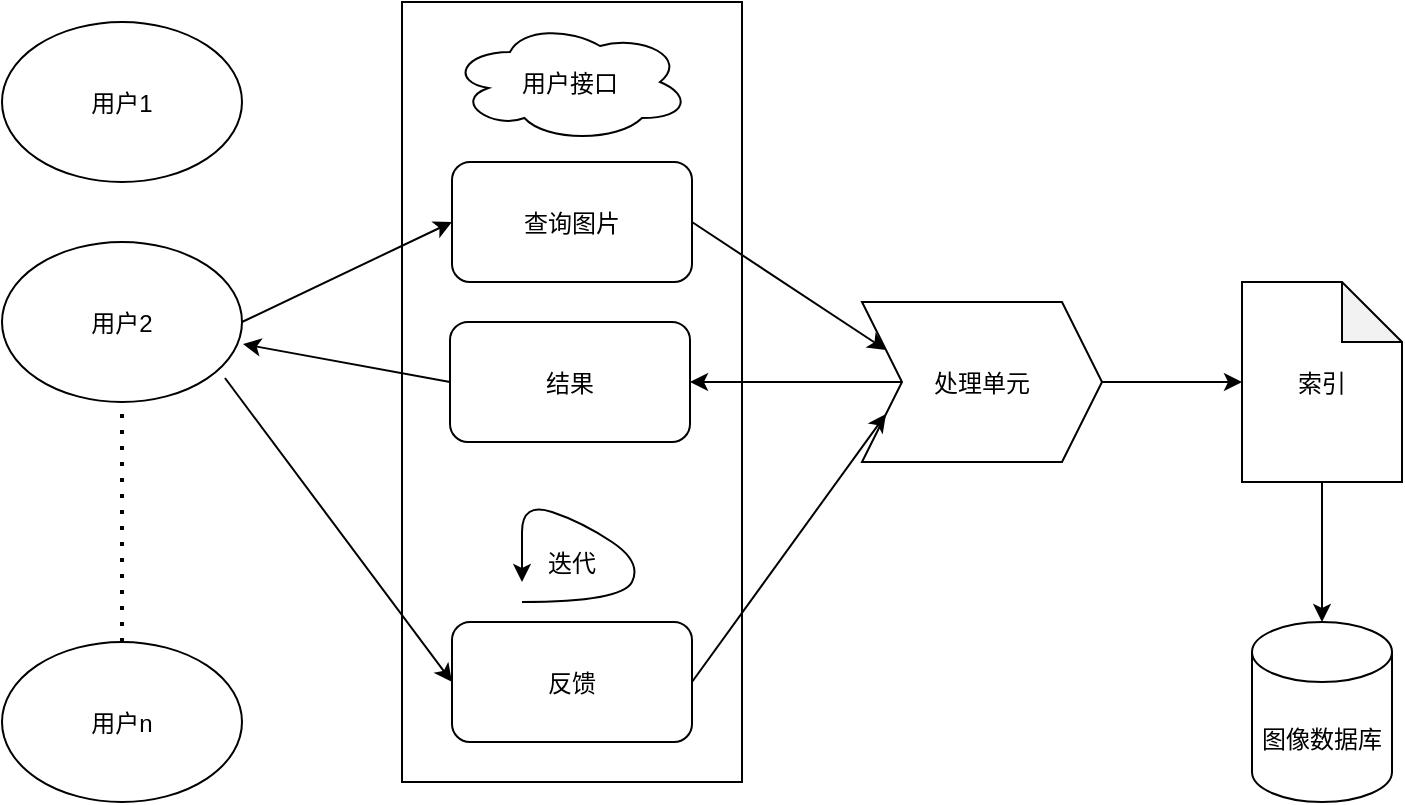 <mxfile version="14.6.13" type="github">
  <diagram id="qxFryOW7rYrY_4DhTS11" name="Page-1">
    <mxGraphModel dx="942" dy="624" grid="0" gridSize="10" guides="1" tooltips="1" connect="1" arrows="1" fold="1" page="1" pageScale="1" pageWidth="827" pageHeight="1169" math="0" shadow="0">
      <root>
        <mxCell id="0" />
        <mxCell id="1" parent="0" />
        <mxCell id="jwHxJV3Sojt92m4TJxqN-2" value="用户2" style="ellipse;" parent="1" vertex="1">
          <mxGeometry x="70" y="240" width="120" height="80" as="geometry" />
        </mxCell>
        <mxCell id="jwHxJV3Sojt92m4TJxqN-3" value="用户1" style="ellipse;" parent="1" vertex="1">
          <mxGeometry x="70" y="130" width="120" height="80" as="geometry" />
        </mxCell>
        <mxCell id="jwHxJV3Sojt92m4TJxqN-4" value="用户n" style="ellipse;" parent="1" vertex="1">
          <mxGeometry x="70" y="440" width="120" height="80" as="geometry" />
        </mxCell>
        <mxCell id="jwHxJV3Sojt92m4TJxqN-5" value="" style="endArrow=none;dashed=1;dashPattern=1 3;strokeWidth=2;entryX=0.5;entryY=1;entryDx=0;entryDy=0;exitX=0.5;exitY=0;exitDx=0;exitDy=0;" parent="1" source="jwHxJV3Sojt92m4TJxqN-4" target="jwHxJV3Sojt92m4TJxqN-2" edge="1">
          <mxGeometry width="50" height="50" relative="1" as="geometry">
            <mxPoint x="390" y="350" as="sourcePoint" />
            <mxPoint x="440" y="300" as="targetPoint" />
            <Array as="points" />
          </mxGeometry>
        </mxCell>
        <mxCell id="jwHxJV3Sojt92m4TJxqN-6" value="" style="rounded=0;" parent="1" vertex="1">
          <mxGeometry x="270" y="120" width="170" height="390" as="geometry" />
        </mxCell>
        <mxCell id="jwHxJV3Sojt92m4TJxqN-8" value="用户接口" style="ellipse;shape=cloud;" parent="1" vertex="1">
          <mxGeometry x="294" y="130" width="120" height="60" as="geometry" />
        </mxCell>
        <mxCell id="jwHxJV3Sojt92m4TJxqN-9" value="查询图片" style="rounded=1;" parent="1" vertex="1">
          <mxGeometry x="295" y="200" width="120" height="60" as="geometry" />
        </mxCell>
        <mxCell id="jwHxJV3Sojt92m4TJxqN-11" value="" style="endArrow=classic;exitX=1;exitY=0.5;exitDx=0;exitDy=0;entryX=0;entryY=0.5;entryDx=0;entryDy=0;" parent="1" source="jwHxJV3Sojt92m4TJxqN-2" target="jwHxJV3Sojt92m4TJxqN-9" edge="1">
          <mxGeometry width="50" height="50" relative="1" as="geometry">
            <mxPoint x="390" y="350" as="sourcePoint" />
            <mxPoint x="440" y="300" as="targetPoint" />
          </mxGeometry>
        </mxCell>
        <mxCell id="jwHxJV3Sojt92m4TJxqN-13" value="结果" style="rounded=1;" parent="1" vertex="1">
          <mxGeometry x="294" y="280" width="120" height="60" as="geometry" />
        </mxCell>
        <mxCell id="jwHxJV3Sojt92m4TJxqN-14" value="反馈" style="rounded=1;" parent="1" vertex="1">
          <mxGeometry x="295" y="430" width="120" height="60" as="geometry" />
        </mxCell>
        <mxCell id="jwHxJV3Sojt92m4TJxqN-15" value="" style="endArrow=classic;exitX=0;exitY=0.5;exitDx=0;exitDy=0;entryX=1.004;entryY=0.638;entryDx=0;entryDy=0;entryPerimeter=0;" parent="1" source="jwHxJV3Sojt92m4TJxqN-13" target="jwHxJV3Sojt92m4TJxqN-2" edge="1">
          <mxGeometry width="50" height="50" relative="1" as="geometry">
            <mxPoint x="390" y="350" as="sourcePoint" />
            <mxPoint x="440" y="300" as="targetPoint" />
          </mxGeometry>
        </mxCell>
        <mxCell id="jwHxJV3Sojt92m4TJxqN-20" value="" style="curved=1;endArrow=classic;" parent="1" edge="1">
          <mxGeometry width="50" height="50" relative="1" as="geometry">
            <mxPoint x="330" y="420" as="sourcePoint" />
            <mxPoint x="330" y="410" as="targetPoint" />
            <Array as="points">
              <mxPoint x="380" y="420" />
              <mxPoint x="390" y="400" />
              <mxPoint x="360" y="380" />
              <mxPoint x="330" y="370" />
              <mxPoint x="330" y="400" />
              <mxPoint x="330" y="410" />
            </Array>
          </mxGeometry>
        </mxCell>
        <mxCell id="jwHxJV3Sojt92m4TJxqN-21" value="迭代" style="text;strokeColor=none;fillColor=none;align=center;verticalAlign=middle;rounded=0;" parent="1" vertex="1">
          <mxGeometry x="335" y="390" width="40" height="20" as="geometry" />
        </mxCell>
        <mxCell id="jwHxJV3Sojt92m4TJxqN-23" value="" style="endArrow=classic;exitX=0.929;exitY=0.85;exitDx=0;exitDy=0;exitPerimeter=0;entryX=0;entryY=0.5;entryDx=0;entryDy=0;" parent="1" source="jwHxJV3Sojt92m4TJxqN-2" target="jwHxJV3Sojt92m4TJxqN-14" edge="1">
          <mxGeometry width="50" height="50" relative="1" as="geometry">
            <mxPoint x="190" y="400" as="sourcePoint" />
            <mxPoint x="240" y="350" as="targetPoint" />
          </mxGeometry>
        </mxCell>
        <mxCell id="jwHxJV3Sojt92m4TJxqN-24" value="处理单元" style="shape=step;perimeter=stepPerimeter;fixedSize=1;" parent="1" vertex="1">
          <mxGeometry x="500" y="270" width="120" height="80" as="geometry" />
        </mxCell>
        <mxCell id="jwHxJV3Sojt92m4TJxqN-26" value="" style="endArrow=classic;exitX=1;exitY=0.5;exitDx=0;exitDy=0;entryX=0;entryY=0.25;entryDx=0;entryDy=0;" parent="1" source="jwHxJV3Sojt92m4TJxqN-9" target="jwHxJV3Sojt92m4TJxqN-24" edge="1">
          <mxGeometry width="50" height="50" relative="1" as="geometry">
            <mxPoint x="450" y="280" as="sourcePoint" />
            <mxPoint x="500" y="230" as="targetPoint" />
          </mxGeometry>
        </mxCell>
        <mxCell id="jwHxJV3Sojt92m4TJxqN-27" value="" style="endArrow=classic;exitX=0;exitY=0.5;exitDx=0;exitDy=0;entryX=1;entryY=0.5;entryDx=0;entryDy=0;" parent="1" source="jwHxJV3Sojt92m4TJxqN-24" target="jwHxJV3Sojt92m4TJxqN-13" edge="1">
          <mxGeometry width="50" height="50" relative="1" as="geometry">
            <mxPoint x="440" y="340" as="sourcePoint" />
            <mxPoint x="455" y="324" as="targetPoint" />
          </mxGeometry>
        </mxCell>
        <mxCell id="jwHxJV3Sojt92m4TJxqN-28" value="" style="endArrow=classic;exitX=1;exitY=0.5;exitDx=0;exitDy=0;entryX=0;entryY=0.75;entryDx=0;entryDy=0;" parent="1" source="jwHxJV3Sojt92m4TJxqN-14" target="jwHxJV3Sojt92m4TJxqN-24" edge="1">
          <mxGeometry width="50" height="50" relative="1" as="geometry">
            <mxPoint x="420" y="460" as="sourcePoint" />
            <mxPoint x="470" y="410" as="targetPoint" />
          </mxGeometry>
        </mxCell>
        <mxCell id="jwHxJV3Sojt92m4TJxqN-29" value="索引" style="shape=note;backgroundOutline=1;darkOpacity=0.05;" parent="1" vertex="1">
          <mxGeometry x="690" y="260" width="80" height="100" as="geometry" />
        </mxCell>
        <mxCell id="jwHxJV3Sojt92m4TJxqN-30" value="" style="endArrow=classic;exitX=1;exitY=0.5;exitDx=0;exitDy=0;entryX=0;entryY=0.5;entryDx=0;entryDy=0;entryPerimeter=0;" parent="1" source="jwHxJV3Sojt92m4TJxqN-24" target="jwHxJV3Sojt92m4TJxqN-29" edge="1">
          <mxGeometry width="50" height="50" relative="1" as="geometry">
            <mxPoint x="630" y="340" as="sourcePoint" />
            <mxPoint x="680" y="290" as="targetPoint" />
          </mxGeometry>
        </mxCell>
        <mxCell id="jwHxJV3Sojt92m4TJxqN-31" value="图像数据库" style="shape=cylinder3;boundedLbl=1;backgroundOutline=1;size=15;" parent="1" vertex="1">
          <mxGeometry x="695" y="430" width="70" height="90" as="geometry" />
        </mxCell>
        <mxCell id="jwHxJV3Sojt92m4TJxqN-32" value="" style="endArrow=classic;exitX=0.5;exitY=1;exitDx=0;exitDy=0;exitPerimeter=0;" parent="1" source="jwHxJV3Sojt92m4TJxqN-29" target="jwHxJV3Sojt92m4TJxqN-31" edge="1">
          <mxGeometry width="50" height="50" relative="1" as="geometry">
            <mxPoint x="710" y="420" as="sourcePoint" />
            <mxPoint x="760" y="370" as="targetPoint" />
          </mxGeometry>
        </mxCell>
      </root>
    </mxGraphModel>
  </diagram>
</mxfile>
